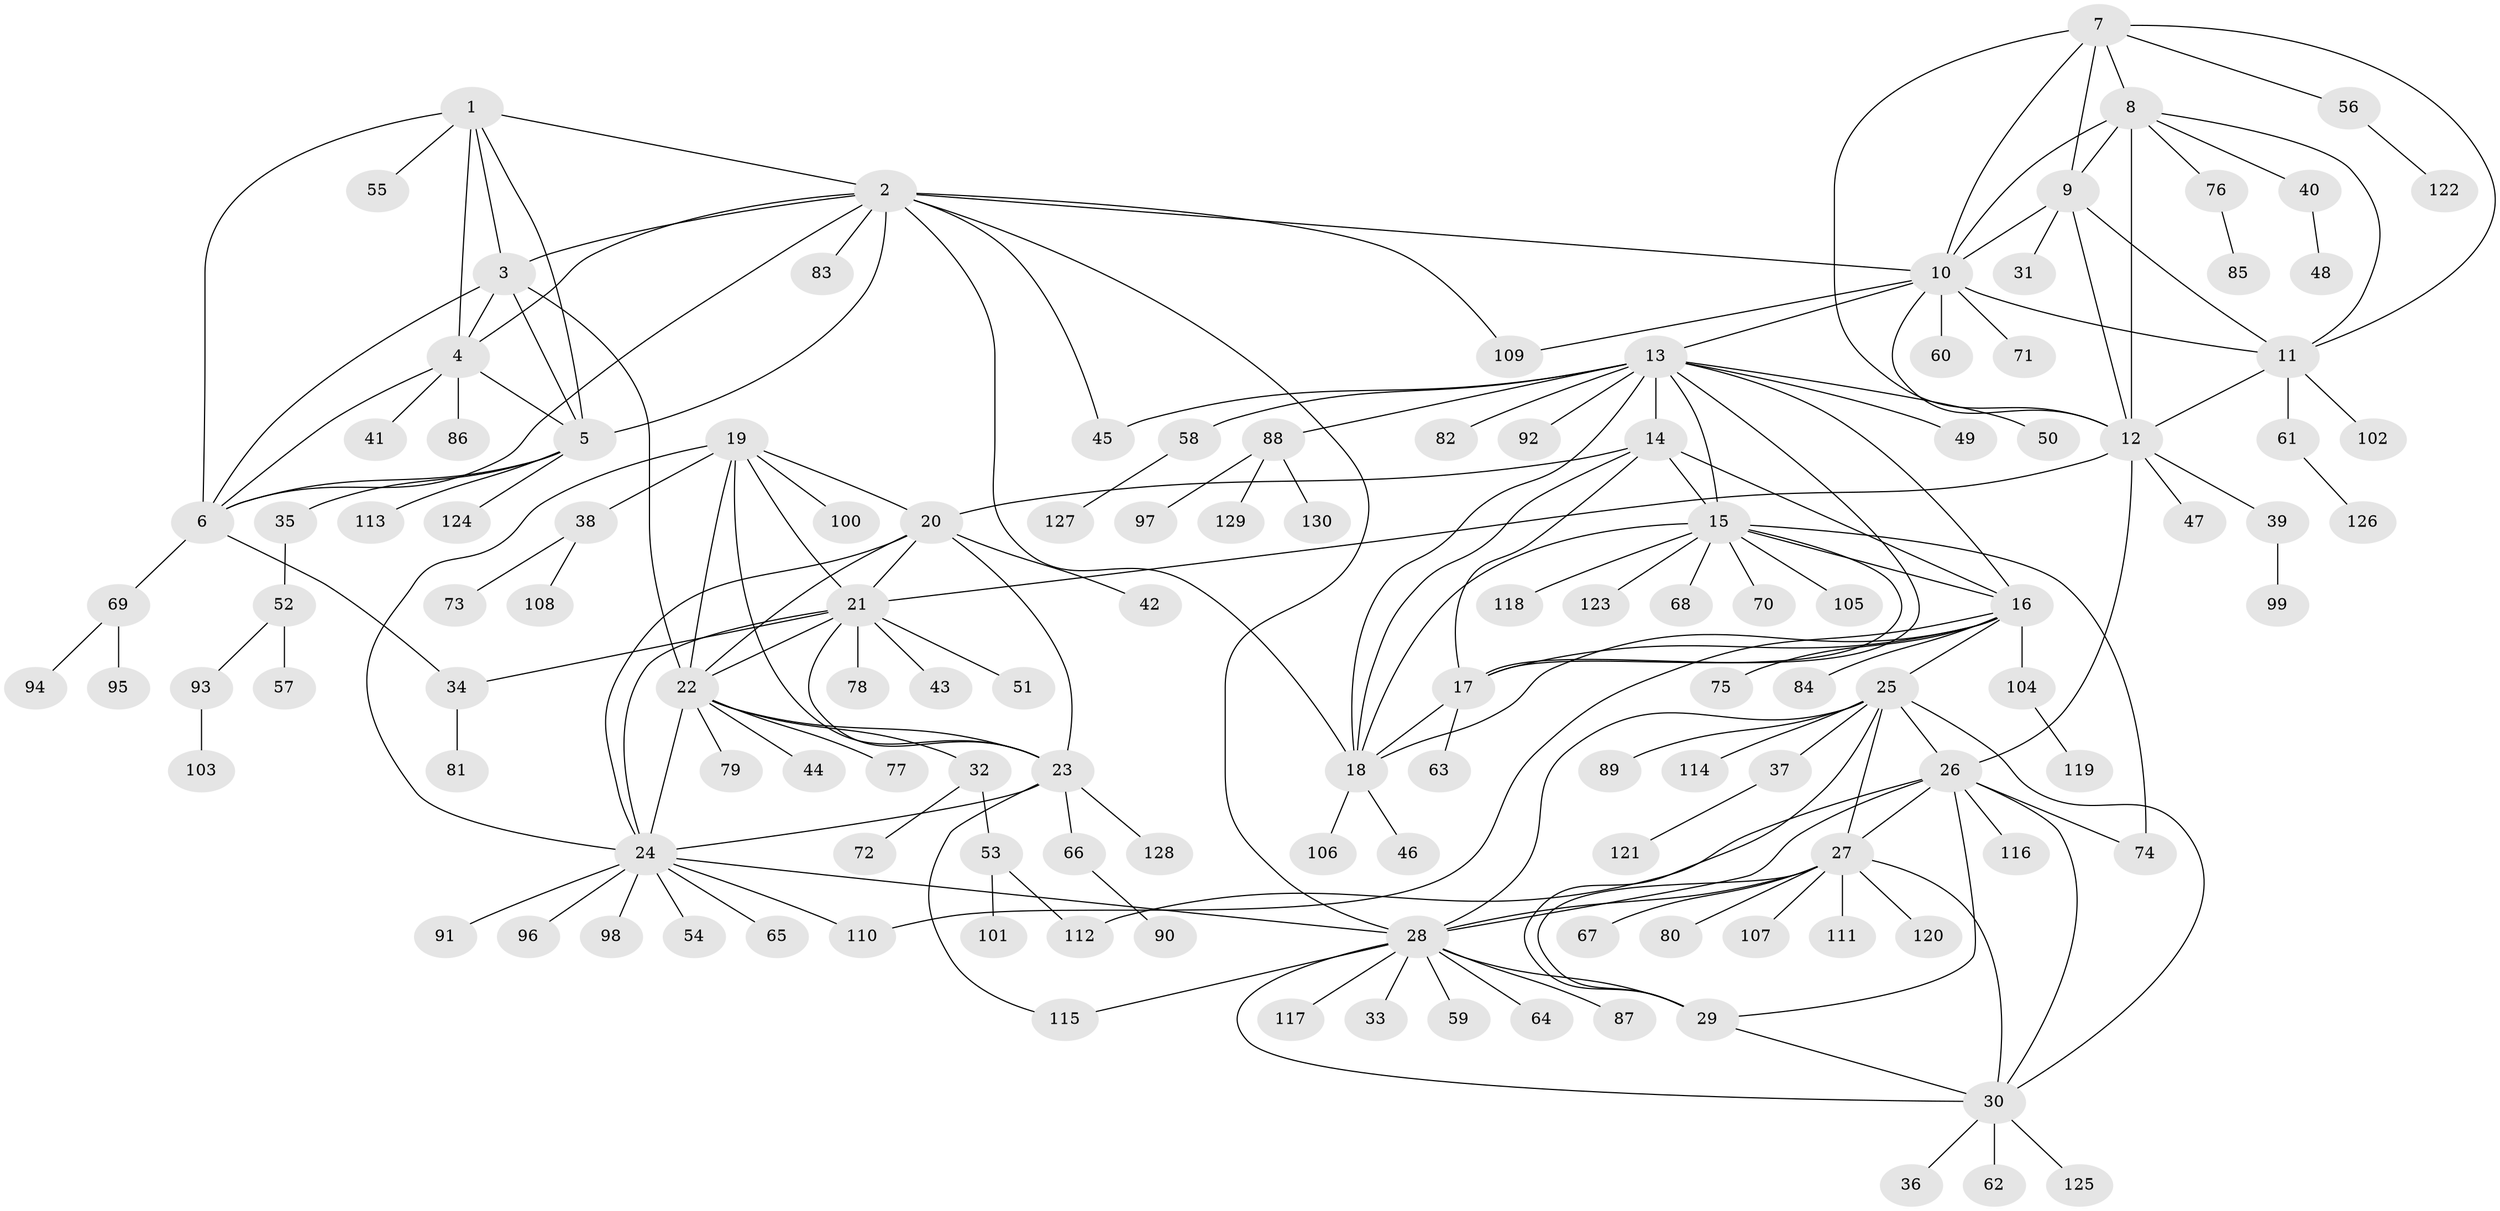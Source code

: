 // coarse degree distribution, {6: 0.08247422680412371, 9: 0.030927835051546393, 5: 0.030927835051546393, 7: 0.020618556701030927, 8: 0.030927835051546393, 16: 0.010309278350515464, 11: 0.030927835051546393, 4: 0.010309278350515464, 10: 0.010309278350515464, 12: 0.010309278350515464, 1: 0.5979381443298969, 3: 0.05154639175257732, 2: 0.08247422680412371}
// Generated by graph-tools (version 1.1) at 2025/24/03/03/25 07:24:16]
// undirected, 130 vertices, 192 edges
graph export_dot {
graph [start="1"]
  node [color=gray90,style=filled];
  1;
  2;
  3;
  4;
  5;
  6;
  7;
  8;
  9;
  10;
  11;
  12;
  13;
  14;
  15;
  16;
  17;
  18;
  19;
  20;
  21;
  22;
  23;
  24;
  25;
  26;
  27;
  28;
  29;
  30;
  31;
  32;
  33;
  34;
  35;
  36;
  37;
  38;
  39;
  40;
  41;
  42;
  43;
  44;
  45;
  46;
  47;
  48;
  49;
  50;
  51;
  52;
  53;
  54;
  55;
  56;
  57;
  58;
  59;
  60;
  61;
  62;
  63;
  64;
  65;
  66;
  67;
  68;
  69;
  70;
  71;
  72;
  73;
  74;
  75;
  76;
  77;
  78;
  79;
  80;
  81;
  82;
  83;
  84;
  85;
  86;
  87;
  88;
  89;
  90;
  91;
  92;
  93;
  94;
  95;
  96;
  97;
  98;
  99;
  100;
  101;
  102;
  103;
  104;
  105;
  106;
  107;
  108;
  109;
  110;
  111;
  112;
  113;
  114;
  115;
  116;
  117;
  118;
  119;
  120;
  121;
  122;
  123;
  124;
  125;
  126;
  127;
  128;
  129;
  130;
  1 -- 2;
  1 -- 3;
  1 -- 4;
  1 -- 5;
  1 -- 6;
  1 -- 55;
  2 -- 3;
  2 -- 4;
  2 -- 5;
  2 -- 6;
  2 -- 10;
  2 -- 18;
  2 -- 28;
  2 -- 45;
  2 -- 83;
  2 -- 109;
  3 -- 4;
  3 -- 5;
  3 -- 6;
  3 -- 22;
  4 -- 5;
  4 -- 6;
  4 -- 41;
  4 -- 86;
  5 -- 6;
  5 -- 35;
  5 -- 113;
  5 -- 124;
  6 -- 34;
  6 -- 69;
  7 -- 8;
  7 -- 9;
  7 -- 10;
  7 -- 11;
  7 -- 12;
  7 -- 56;
  8 -- 9;
  8 -- 10;
  8 -- 11;
  8 -- 12;
  8 -- 40;
  8 -- 76;
  9 -- 10;
  9 -- 11;
  9 -- 12;
  9 -- 31;
  10 -- 11;
  10 -- 12;
  10 -- 13;
  10 -- 60;
  10 -- 71;
  10 -- 109;
  11 -- 12;
  11 -- 61;
  11 -- 102;
  12 -- 21;
  12 -- 26;
  12 -- 39;
  12 -- 47;
  13 -- 14;
  13 -- 15;
  13 -- 16;
  13 -- 17;
  13 -- 18;
  13 -- 45;
  13 -- 49;
  13 -- 50;
  13 -- 58;
  13 -- 82;
  13 -- 88;
  13 -- 92;
  14 -- 15;
  14 -- 16;
  14 -- 17;
  14 -- 18;
  14 -- 20;
  15 -- 16;
  15 -- 17;
  15 -- 18;
  15 -- 68;
  15 -- 70;
  15 -- 74;
  15 -- 105;
  15 -- 118;
  15 -- 123;
  16 -- 17;
  16 -- 18;
  16 -- 25;
  16 -- 75;
  16 -- 84;
  16 -- 104;
  16 -- 110;
  17 -- 18;
  17 -- 63;
  18 -- 46;
  18 -- 106;
  19 -- 20;
  19 -- 21;
  19 -- 22;
  19 -- 23;
  19 -- 24;
  19 -- 38;
  19 -- 100;
  20 -- 21;
  20 -- 22;
  20 -- 23;
  20 -- 24;
  20 -- 42;
  21 -- 22;
  21 -- 23;
  21 -- 24;
  21 -- 34;
  21 -- 43;
  21 -- 51;
  21 -- 78;
  22 -- 23;
  22 -- 24;
  22 -- 32;
  22 -- 44;
  22 -- 77;
  22 -- 79;
  23 -- 24;
  23 -- 66;
  23 -- 115;
  23 -- 128;
  24 -- 28;
  24 -- 54;
  24 -- 65;
  24 -- 91;
  24 -- 96;
  24 -- 98;
  24 -- 110;
  25 -- 26;
  25 -- 27;
  25 -- 28;
  25 -- 29;
  25 -- 30;
  25 -- 37;
  25 -- 89;
  25 -- 114;
  26 -- 27;
  26 -- 28;
  26 -- 29;
  26 -- 30;
  26 -- 74;
  26 -- 112;
  26 -- 116;
  27 -- 28;
  27 -- 29;
  27 -- 30;
  27 -- 67;
  27 -- 80;
  27 -- 107;
  27 -- 111;
  27 -- 120;
  28 -- 29;
  28 -- 30;
  28 -- 33;
  28 -- 59;
  28 -- 64;
  28 -- 87;
  28 -- 115;
  28 -- 117;
  29 -- 30;
  30 -- 36;
  30 -- 62;
  30 -- 125;
  32 -- 53;
  32 -- 72;
  34 -- 81;
  35 -- 52;
  37 -- 121;
  38 -- 73;
  38 -- 108;
  39 -- 99;
  40 -- 48;
  52 -- 57;
  52 -- 93;
  53 -- 101;
  53 -- 112;
  56 -- 122;
  58 -- 127;
  61 -- 126;
  66 -- 90;
  69 -- 94;
  69 -- 95;
  76 -- 85;
  88 -- 97;
  88 -- 129;
  88 -- 130;
  93 -- 103;
  104 -- 119;
}
